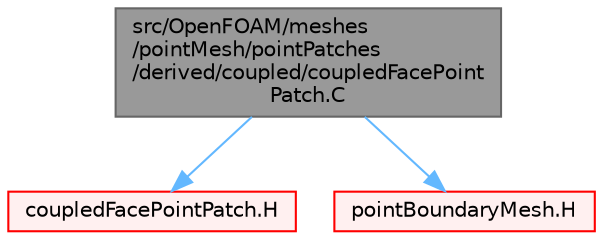 digraph "src/OpenFOAM/meshes/pointMesh/pointPatches/derived/coupled/coupledFacePointPatch.C"
{
 // LATEX_PDF_SIZE
  bgcolor="transparent";
  edge [fontname=Helvetica,fontsize=10,labelfontname=Helvetica,labelfontsize=10];
  node [fontname=Helvetica,fontsize=10,shape=box,height=0.2,width=0.4];
  Node1 [id="Node000001",label="src/OpenFOAM/meshes\l/pointMesh/pointPatches\l/derived/coupled/coupledFacePoint\lPatch.C",height=0.2,width=0.4,color="gray40", fillcolor="grey60", style="filled", fontcolor="black",tooltip=" "];
  Node1 -> Node2 [id="edge1_Node000001_Node000002",color="steelblue1",style="solid",tooltip=" "];
  Node2 [id="Node000002",label="coupledFacePointPatch.H",height=0.2,width=0.4,color="red", fillcolor="#FFF0F0", style="filled",URL="$coupledFacePointPatch_8H.html",tooltip=" "];
  Node1 -> Node239 [id="edge2_Node000001_Node000239",color="steelblue1",style="solid",tooltip=" "];
  Node239 [id="Node000239",label="pointBoundaryMesh.H",height=0.2,width=0.4,color="red", fillcolor="#FFF0F0", style="filled",URL="$pointBoundaryMesh_8H.html",tooltip=" "];
}
